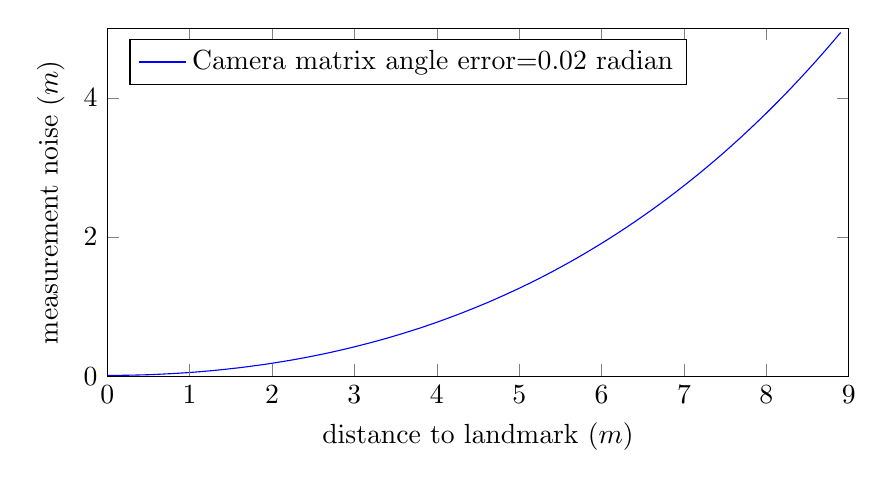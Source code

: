 % This file was created by matplotlib v0.1.0.
% Copyright (c) 2010--2014, Nico Schlömer <nico.schloemer@gmail.com>
% All rights reserved.
% 
% The lastest updates can be retrieved from
% 
% https://github.com/nschloe/matplotlib2tikz
% 
% where you can also submit bug reports and leavecomments.
% 
\begin{tikzpicture}

\begin{axis}[
xlabel={distance to landmark $(m)$},
ylabel={measurement noise $(m)$},
xmin=0, xmax=9,
ymin=0, ymax=5,
axis on top,
width=11cm,
height=6cm,
legend style={at={(0.03,0.97)}, anchor=north west},
legend entries={{Camera matrix angle error=0.02 radian}}
]
\addplot [blue]
coordinates {
(0.001,0.01)
(0.101,0.01)
(0.201,0.012)
(0.301,0.014)
(0.401,0.017)
(0.501,0.02)
(0.601,0.025)
(0.701,0.031)
(0.801,0.037)
(0.901,0.044)
(1.001,0.052)
(1.101,0.061)
(1.201,0.071)
(1.301,0.082)
(1.401,0.094)
(1.501,0.107)
(1.601,0.12)
(1.701,0.135)
(1.801,0.151)
(1.901,0.167)
(2.001,0.185)
(2.101,0.204)
(2.201,0.223)
(2.301,0.244)
(2.401,0.266)
(2.501,0.289)
(2.601,0.313)
(2.701,0.338)
(2.801,0.365)
(2.901,0.392)
(3.001,0.421)
(3.101,0.451)
(3.201,0.482)
(3.301,0.514)
(3.401,0.547)
(3.501,0.582)
(3.601,0.618)
(3.701,0.655)
(3.801,0.693)
(3.901,0.733)
(4.001,0.774)
(4.101,0.817)
(4.201,0.861)
(4.301,0.906)
(4.401,0.953)
(4.501,1.001)
(4.601,1.05)
(4.701,1.101)
(4.801,1.154)
(4.901,1.208)
(5.001,1.263)
(5.101,1.32)
(5.201,1.379)
(5.301,1.439)
(5.401,1.501)
(5.501,1.565)
(5.601,1.63)
(5.701,1.697)
(5.801,1.766)
(5.901,1.837)
(6.001,1.909)
(6.101,1.983)
(6.201,2.059)
(6.301,2.137)
(6.401,2.217)
(6.501,2.299)
(6.601,2.382)
(6.701,2.468)
(6.801,2.556)
(6.901,2.646)
(7.001,2.738)
(7.101,2.832)
(7.201,2.928)
(7.301,3.026)
(7.401,3.127)
(7.501,3.23)
(7.601,3.336)
(7.701,3.443)
(7.801,3.554)
(7.901,3.666)
(8.001,3.781)
(8.101,3.899)
(8.201,4.019)
(8.301,4.142)
(8.401,4.268)
(8.501,4.396)
(8.601,4.527)
(8.701,4.661)
(8.801,4.798)
(8.901,4.938)

};
\path [draw=black, fill opacity=0] (axis cs:13,5)--(axis cs:13,5);

\path [draw=black, fill opacity=0] (axis cs:9,13)--(axis cs:9,13);

\path [draw=black, fill opacity=0] (axis cs:13,0)--(axis cs:13,0);

\path [draw=black, fill opacity=0] (axis cs:2.22e-16,13)--(axis cs:2.22e-16,13);

\end{axis}

\end{tikzpicture}